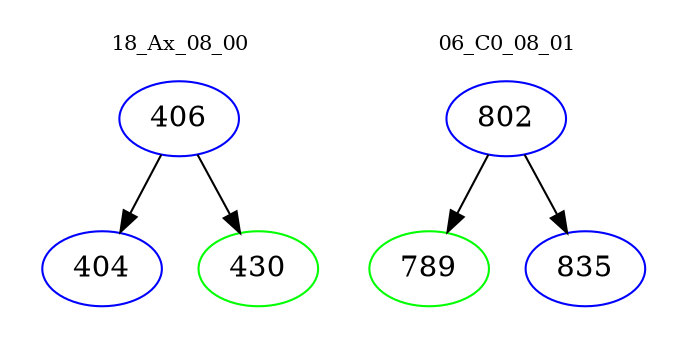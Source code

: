 digraph{
subgraph cluster_0 {
color = white
label = "18_Ax_08_00";
fontsize=10;
T0_406 [label="406", color="blue"]
T0_406 -> T0_404 [color="black"]
T0_404 [label="404", color="blue"]
T0_406 -> T0_430 [color="black"]
T0_430 [label="430", color="green"]
}
subgraph cluster_1 {
color = white
label = "06_C0_08_01";
fontsize=10;
T1_802 [label="802", color="blue"]
T1_802 -> T1_789 [color="black"]
T1_789 [label="789", color="green"]
T1_802 -> T1_835 [color="black"]
T1_835 [label="835", color="blue"]
}
}
